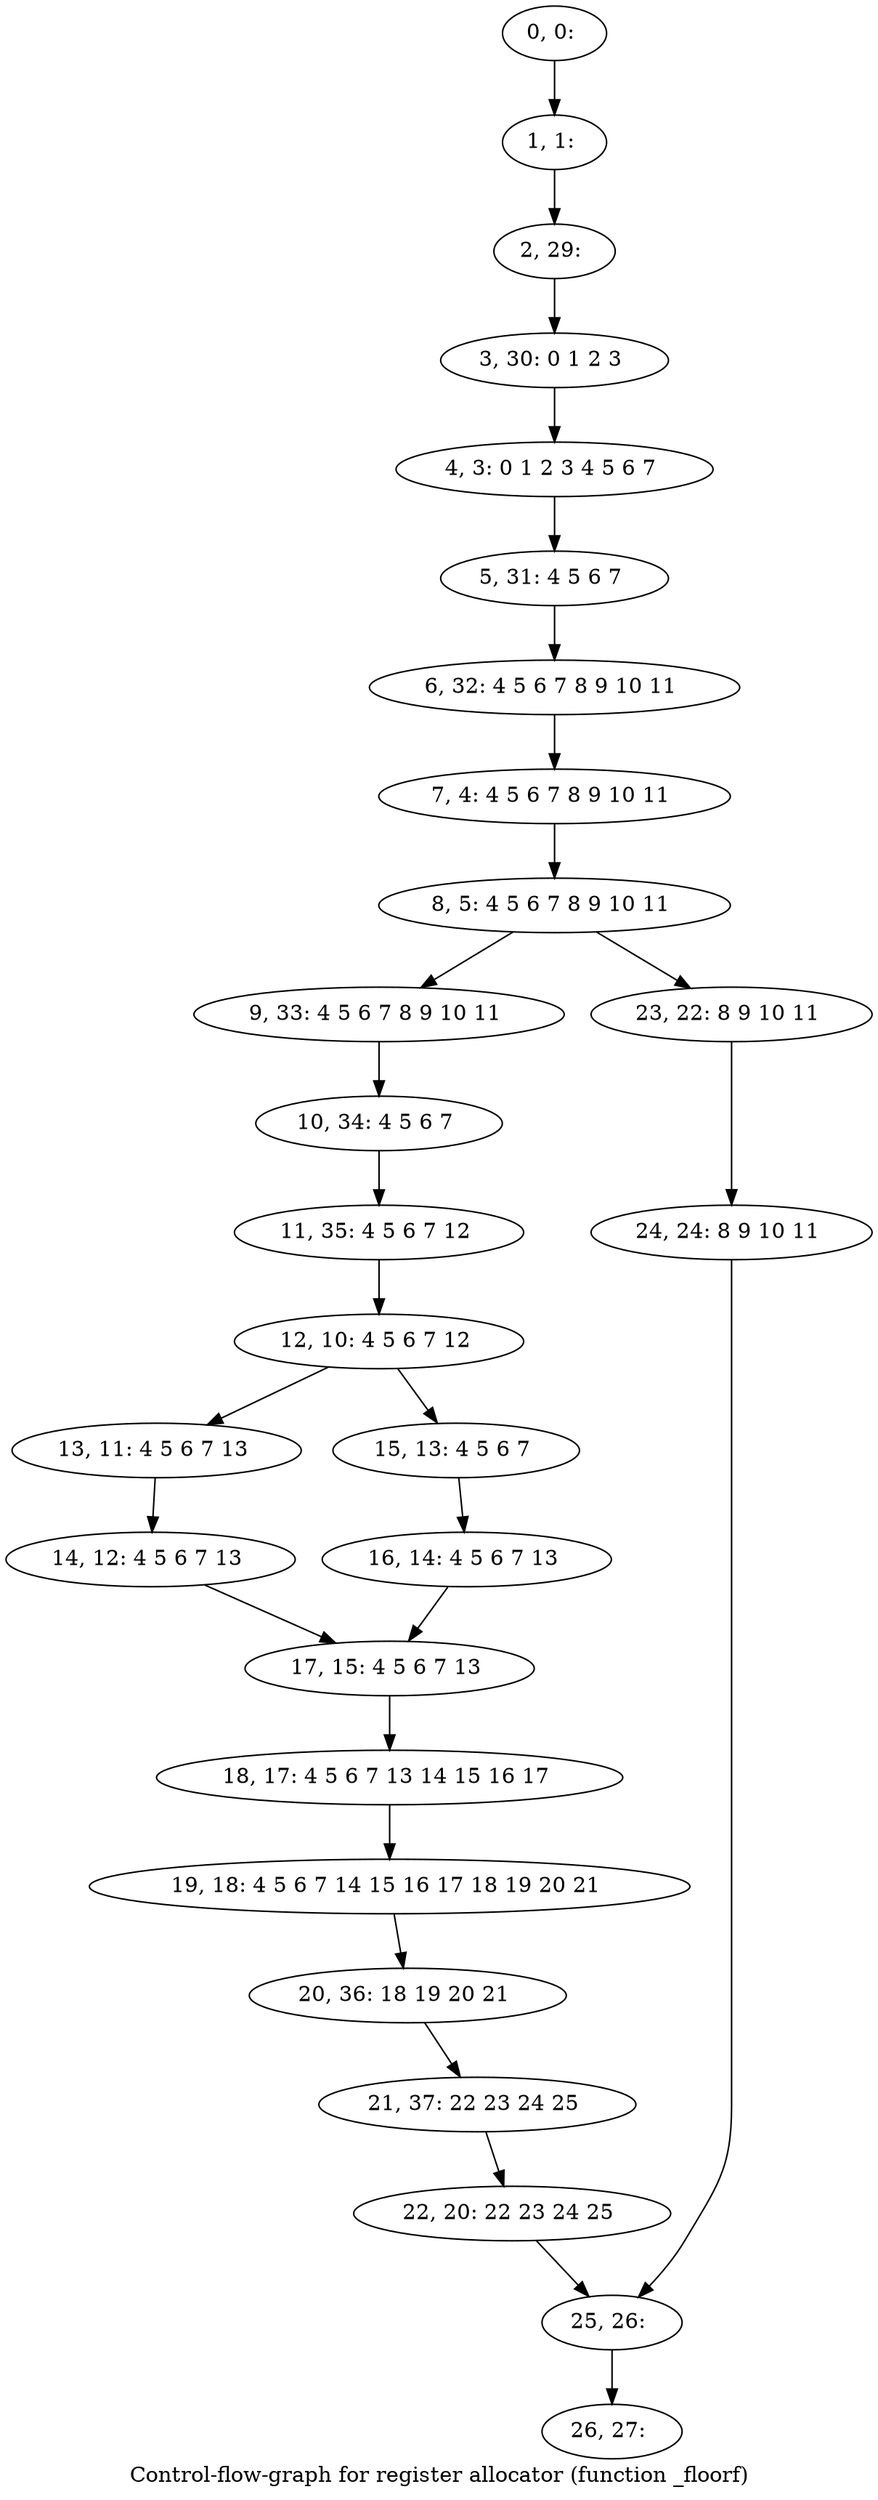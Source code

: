 digraph G {
graph [label="Control-flow-graph for register allocator (function _floorf)"]
0[label="0, 0: "];
1[label="1, 1: "];
2[label="2, 29: "];
3[label="3, 30: 0 1 2 3 "];
4[label="4, 3: 0 1 2 3 4 5 6 7 "];
5[label="5, 31: 4 5 6 7 "];
6[label="6, 32: 4 5 6 7 8 9 10 11 "];
7[label="7, 4: 4 5 6 7 8 9 10 11 "];
8[label="8, 5: 4 5 6 7 8 9 10 11 "];
9[label="9, 33: 4 5 6 7 8 9 10 11 "];
10[label="10, 34: 4 5 6 7 "];
11[label="11, 35: 4 5 6 7 12 "];
12[label="12, 10: 4 5 6 7 12 "];
13[label="13, 11: 4 5 6 7 13 "];
14[label="14, 12: 4 5 6 7 13 "];
15[label="15, 13: 4 5 6 7 "];
16[label="16, 14: 4 5 6 7 13 "];
17[label="17, 15: 4 5 6 7 13 "];
18[label="18, 17: 4 5 6 7 13 14 15 16 17 "];
19[label="19, 18: 4 5 6 7 14 15 16 17 18 19 20 21 "];
20[label="20, 36: 18 19 20 21 "];
21[label="21, 37: 22 23 24 25 "];
22[label="22, 20: 22 23 24 25 "];
23[label="23, 22: 8 9 10 11 "];
24[label="24, 24: 8 9 10 11 "];
25[label="25, 26: "];
26[label="26, 27: "];
0->1 ;
1->2 ;
2->3 ;
3->4 ;
4->5 ;
5->6 ;
6->7 ;
7->8 ;
8->9 ;
8->23 ;
9->10 ;
10->11 ;
11->12 ;
12->13 ;
12->15 ;
13->14 ;
14->17 ;
15->16 ;
16->17 ;
17->18 ;
18->19 ;
19->20 ;
20->21 ;
21->22 ;
22->25 ;
23->24 ;
24->25 ;
25->26 ;
}
